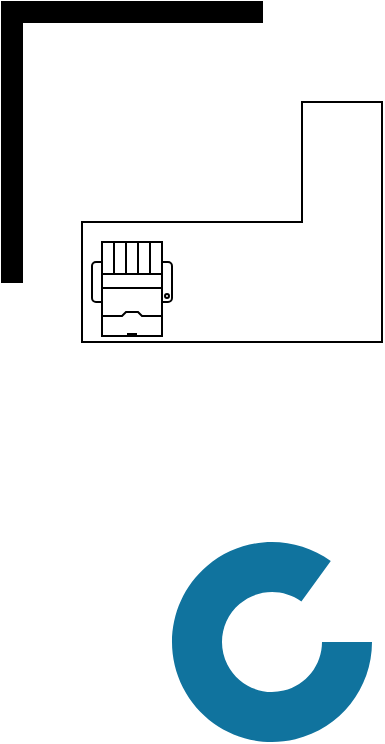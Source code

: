 <mxfile>
    <diagram id="qz3Fr1k8IAqiGNj0x0FW" name="main">
        <mxGraphModel dx="170" dy="787" grid="1" gridSize="10" guides="1" tooltips="1" connect="1" arrows="1" fold="1" page="1" pageScale="1" pageWidth="850" pageHeight="1100" math="0" shadow="0">
            <root>
                <mxCell id="0"/>
                <mxCell id="1" parent="0"/>
                <mxCell id="7" value="" style="verticalLabelPosition=bottom;html=1;verticalAlign=top;align=center;shape=mxgraph.floorplan.wallCorner;fillColor=strokeColor;" parent="1" vertex="1">
                    <mxGeometry x="220" y="170" width="130" height="140" as="geometry"/>
                </mxCell>
                <mxCell id="8" value="" style="verticalLabelPosition=bottom;html=1;verticalAlign=top;align=center;shape=mxgraph.floorplan.desk_corner_2;rotation=-180;" parent="1" vertex="1">
                    <mxGeometry x="260" y="220" width="150" height="120" as="geometry"/>
                </mxCell>
                <mxCell id="9" value="" style="verticalLabelPosition=bottom;html=1;verticalAlign=top;align=center;shape=mxgraph.floorplan.printer;" parent="1" vertex="1">
                    <mxGeometry x="265" y="290" width="40" height="47" as="geometry"/>
                </mxCell>
                <mxCell id="10" value="" style="verticalLabelPosition=bottom;verticalAlign=top;html=1;shape=mxgraph.basic.partConcEllipse;fillColor=#10739E;strokeColor=none;startAngle=0.25;endAngle=0.1;arcWidth=0.5;" vertex="1" parent="1">
                    <mxGeometry x="305" y="440" width="100" height="100" as="geometry"/>
                </mxCell>
            </root>
        </mxGraphModel>
    </diagram>
</mxfile>